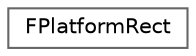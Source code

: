digraph "Graphical Class Hierarchy"
{
 // INTERACTIVE_SVG=YES
 // LATEX_PDF_SIZE
  bgcolor="transparent";
  edge [fontname=Helvetica,fontsize=10,labelfontname=Helvetica,labelfontsize=10];
  node [fontname=Helvetica,fontsize=10,shape=box,height=0.2,width=0.4];
  rankdir="LR";
  Node0 [id="Node000000",label="FPlatformRect",height=0.2,width=0.4,color="grey40", fillcolor="white", style="filled",URL="$d6/d3f/structFPlatformRect.html",tooltip=" "];
}
